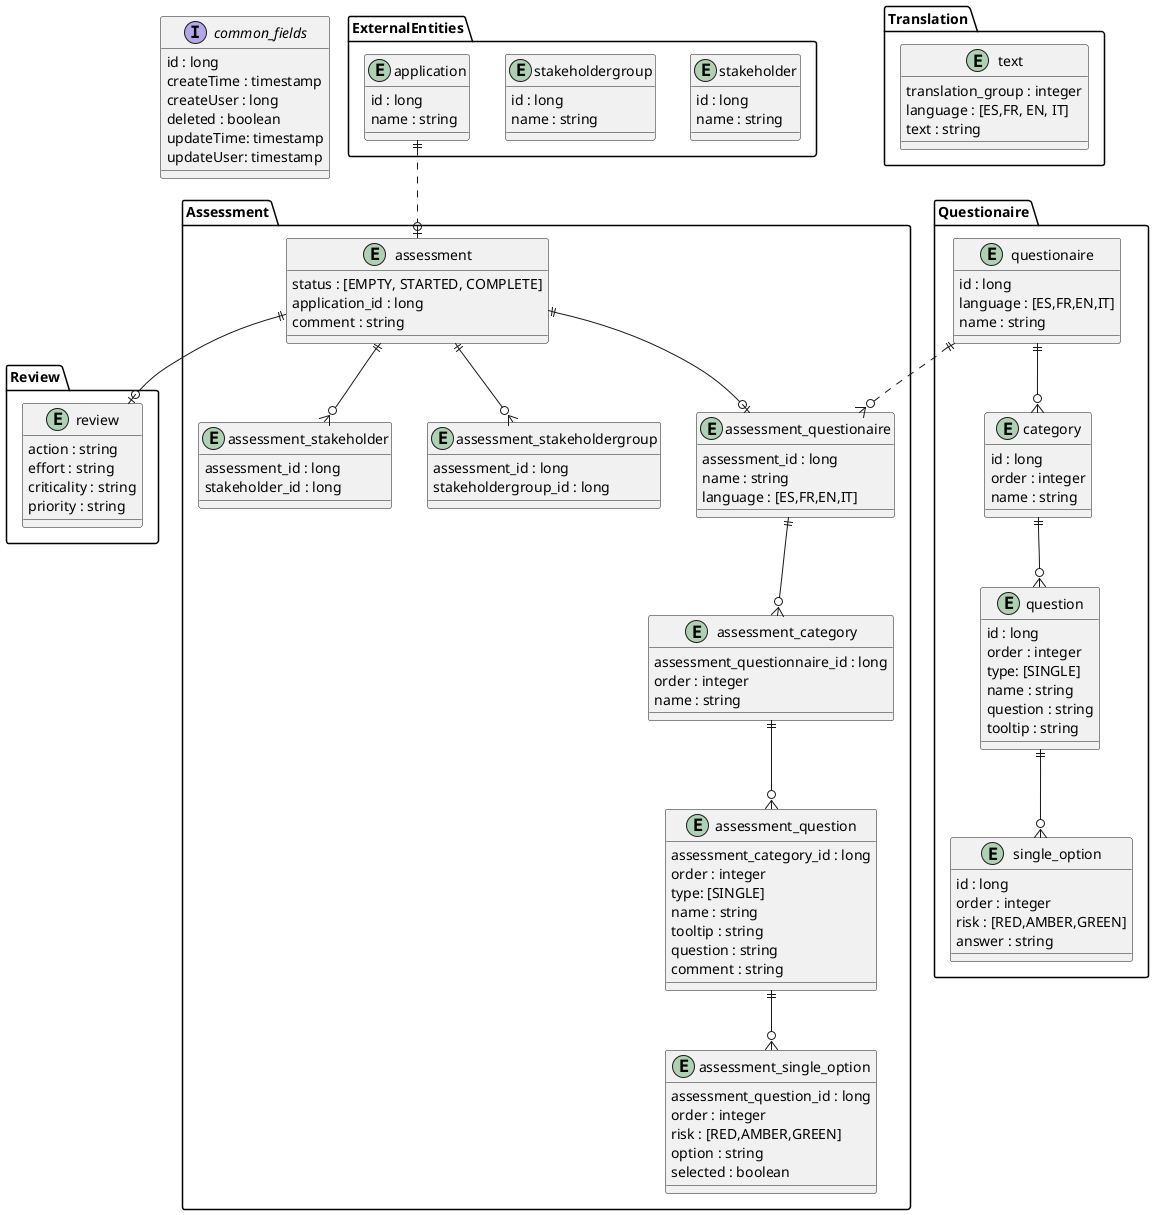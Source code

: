 @startuml "Model"

interface common_fields {
    id : long
    createTime : timestamp
    createUser : long
    deleted : boolean
    updateTime: timestamp
    updateUser: timestamp
}

package ExternalEntities {
    entity stakeholder {
        id : long
        name : string
    }    
    entity stakeholdergroup {
        id : long
        name : string
    }
    entity application {
        id : long
        name : string
    }
}

package Assessment {
    entity assessment {
        status : [EMPTY, STARTED, COMPLETE]
        application_id : long
        comment : string
    }
    entity assessment_questionaire {
        assessment_id : long
        name : string
        language : [ES,FR,EN,IT]
    }
    entity assessment_category {
        assessment_questionnaire_id : long
        order : integer
        name : string
    }
    entity assessment_question {
        assessment_category_id : long
        order : integer
        type: [SINGLE]
        name : string
        tooltip : string
        question : string
        comment : string
    }

    entity assessment_single_option {
        assessment_question_id : long
        order : integer
        risk : [RED,AMBER,GREEN]
        option : string
        selected : boolean
    }

    entity assessment_stakeholder {
        assessment_id : long
        stakeholder_id : long
    }    
    
    entity assessment_stakeholdergroup {
        assessment_id : long
        stakeholdergroup_id : long
    }

    assessment_questionaire ||--o{ assessment_category
    assessment_category ||--o{ assessment_question
    assessment_question ||--o{ assessment_single_option
    assessment ||--o| assessment_questionaire
}
package Review {
    entity review {
        action : string
        effort : string
        criticality : string
        priority : string
    }
}

package Questionaire {
    entity questionaire {
        id : long
        language : [ES,FR,EN,IT]
        name : string
    }
    entity category {
        id : long
        order : integer
        name : string
    }
    entity question {
        id : long
        order : integer
        type: [SINGLE]
        name : string
        question : string
        tooltip : string
    }
    entity single_option {
        id : long
        order : integer
        risk : [RED,AMBER,GREEN]
        answer : string
    }
    questionaire ||--o{ category
    category ||--o{ question
    question ||--o{ single_option
}

package Translation {
    entity text {
        translation_group : integer
        language : [ES,FR, EN, IT]
        text : string
    }
}

assessment ||--o{ assessment_stakeholder
assessment ||--o{ assessment_stakeholdergroup
assessment ||--o| review

application ||..o| assessment

questionaire ||..o{ assessment_questionaire

@enduml
